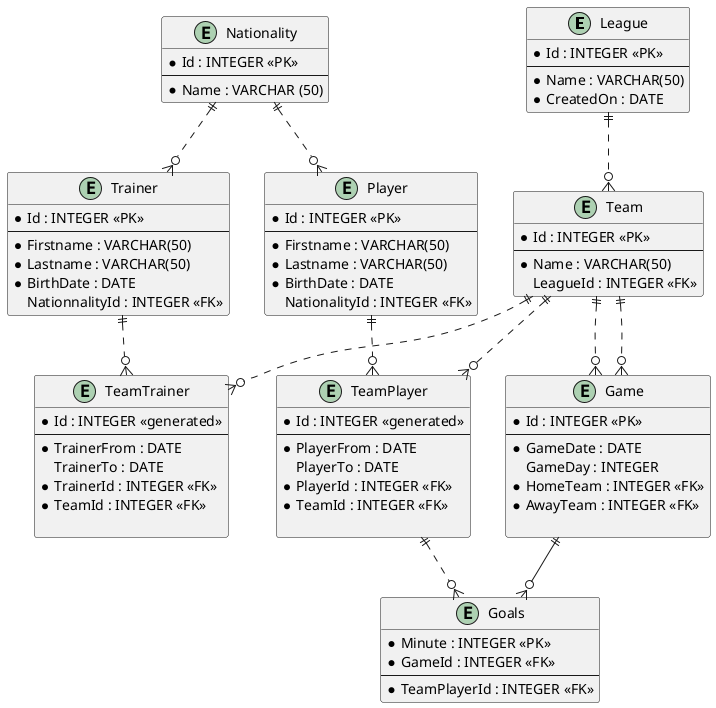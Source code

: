 @startuml soccerleague

entity League{
    * Id : INTEGER <<PK>>
    ---
    * Name : VARCHAR(50)
    * CreatedOn : DATE
}

entity Team{
    * Id : INTEGER <<PK>>
    --
    * Name : VARCHAR(50)
    LeagueId : INTEGER <<FK>>
}

entity Player{
    * Id : INTEGER <<PK>>
    --
    * Firstname : VARCHAR(50)
    * Lastname : VARCHAR(50)
    * BirthDate : DATE
    NationalityId : INTEGER <<FK>>
}

entity TeamTrainer{
    * Id : INTEGER <<generated>>
    ---
    * TrainerFrom : DATE
    TrainerTo : DATE
    * TrainerId : INTEGER <<FK>>
    * TeamId : INTEGER <<FK>>
    
}

entity Goals{
    * Minute : INTEGER <<PK>>
    * GameId : INTEGER <<FK>>
    --
    * TeamPlayerId : INTEGER <<FK>>
}

entity TeamPlayer{
    * Id : INTEGER <<generated>>
    ---
    * PlayerFrom : DATE
    PlayerTo : DATE
    * PlayerId : INTEGER <<FK>>
    * TeamId : INTEGER <<FK>>
    
}

entity Trainer{
    * Id : INTEGER <<PK>> 
    --
    * Firstname : VARCHAR(50)
    * Lastname : VARCHAR(50)
    * BirthDate : DATE
    NationnalityId : INTEGER <<FK>>
}

entity Game {
    * Id : INTEGER <<PK>> 
    --
    * GameDate : DATE
    GameDay : INTEGER
    * HomeTeam : INTEGER <<FK>> 
    * AwayTeam : INTEGER <<FK>>
    
}

entity Nationality {
    * Id : INTEGER <<PK>>
    --
    * Name : VARCHAR (50)
}



League ||..o{ Team
Team ||..o{ TeamTrainer
Team ||..o{ TeamPlayer
Team ||..o{ Game
Team ||..o{ Game
Player ||..o{ TeamPlayer
Trainer ||..o{ TeamTrainer
Game ||--o{ Goals
TeamPlayer ||..o{ Goals
Nationality ||..o{ Player
Nationality ||..o{ Trainer
@enduml